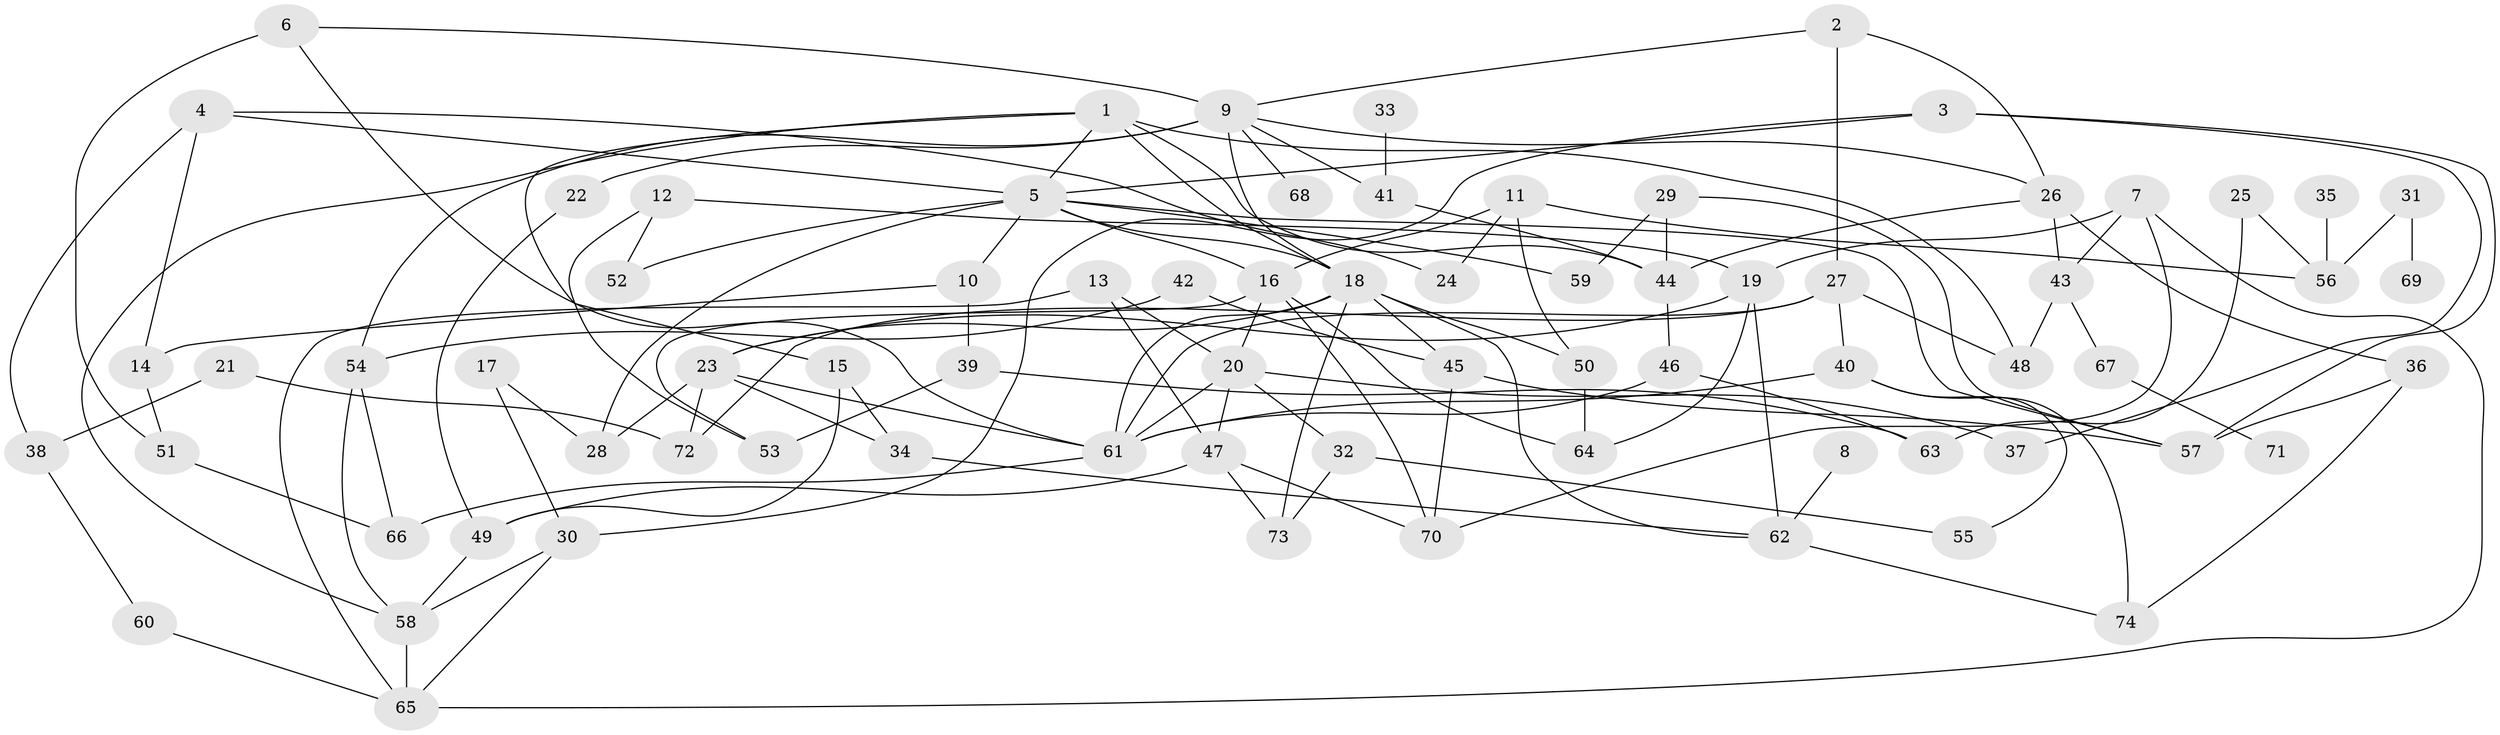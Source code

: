 // original degree distribution, {7: 0.02702702702702703, 10: 0.006756756756756757, 4: 0.12162162162162163, 6: 0.02027027027027027, 5: 0.06756756756756757, 9: 0.006756756756756757, 3: 0.2635135135135135, 2: 0.28378378378378377, 1: 0.20270270270270271}
// Generated by graph-tools (version 1.1) at 2025/01/03/09/25 03:01:09]
// undirected, 74 vertices, 131 edges
graph export_dot {
graph [start="1"]
  node [color=gray90,style=filled];
  1;
  2;
  3;
  4;
  5;
  6;
  7;
  8;
  9;
  10;
  11;
  12;
  13;
  14;
  15;
  16;
  17;
  18;
  19;
  20;
  21;
  22;
  23;
  24;
  25;
  26;
  27;
  28;
  29;
  30;
  31;
  32;
  33;
  34;
  35;
  36;
  37;
  38;
  39;
  40;
  41;
  42;
  43;
  44;
  45;
  46;
  47;
  48;
  49;
  50;
  51;
  52;
  53;
  54;
  55;
  56;
  57;
  58;
  59;
  60;
  61;
  62;
  63;
  64;
  65;
  66;
  67;
  68;
  69;
  70;
  71;
  72;
  73;
  74;
  1 -- 5 [weight=1.0];
  1 -- 15 [weight=1.0];
  1 -- 18 [weight=1.0];
  1 -- 44 [weight=1.0];
  1 -- 48 [weight=1.0];
  1 -- 58 [weight=1.0];
  2 -- 9 [weight=1.0];
  2 -- 26 [weight=1.0];
  2 -- 27 [weight=1.0];
  3 -- 5 [weight=1.0];
  3 -- 30 [weight=1.0];
  3 -- 37 [weight=1.0];
  3 -- 57 [weight=1.0];
  4 -- 5 [weight=1.0];
  4 -- 14 [weight=1.0];
  4 -- 24 [weight=1.0];
  4 -- 38 [weight=1.0];
  5 -- 10 [weight=1.0];
  5 -- 16 [weight=1.0];
  5 -- 18 [weight=1.0];
  5 -- 28 [weight=1.0];
  5 -- 52 [weight=1.0];
  5 -- 57 [weight=2.0];
  5 -- 59 [weight=1.0];
  6 -- 9 [weight=1.0];
  6 -- 51 [weight=1.0];
  6 -- 61 [weight=1.0];
  7 -- 19 [weight=1.0];
  7 -- 43 [weight=1.0];
  7 -- 65 [weight=1.0];
  7 -- 70 [weight=1.0];
  8 -- 62 [weight=1.0];
  9 -- 18 [weight=1.0];
  9 -- 22 [weight=1.0];
  9 -- 26 [weight=1.0];
  9 -- 41 [weight=1.0];
  9 -- 54 [weight=1.0];
  9 -- 68 [weight=1.0];
  10 -- 14 [weight=1.0];
  10 -- 39 [weight=1.0];
  11 -- 16 [weight=1.0];
  11 -- 24 [weight=1.0];
  11 -- 50 [weight=1.0];
  11 -- 56 [weight=1.0];
  12 -- 19 [weight=1.0];
  12 -- 52 [weight=1.0];
  12 -- 53 [weight=1.0];
  13 -- 20 [weight=1.0];
  13 -- 47 [weight=1.0];
  13 -- 65 [weight=1.0];
  14 -- 51 [weight=1.0];
  15 -- 34 [weight=1.0];
  15 -- 49 [weight=1.0];
  16 -- 20 [weight=1.0];
  16 -- 53 [weight=1.0];
  16 -- 64 [weight=1.0];
  16 -- 70 [weight=1.0];
  17 -- 28 [weight=1.0];
  17 -- 30 [weight=1.0];
  18 -- 23 [weight=1.0];
  18 -- 45 [weight=1.0];
  18 -- 50 [weight=1.0];
  18 -- 61 [weight=1.0];
  18 -- 62 [weight=1.0];
  18 -- 73 [weight=1.0];
  19 -- 23 [weight=1.0];
  19 -- 62 [weight=2.0];
  19 -- 64 [weight=1.0];
  20 -- 32 [weight=1.0];
  20 -- 37 [weight=1.0];
  20 -- 47 [weight=1.0];
  20 -- 61 [weight=1.0];
  21 -- 38 [weight=1.0];
  21 -- 72 [weight=1.0];
  22 -- 49 [weight=1.0];
  23 -- 28 [weight=1.0];
  23 -- 34 [weight=1.0];
  23 -- 61 [weight=1.0];
  23 -- 72 [weight=1.0];
  25 -- 56 [weight=1.0];
  25 -- 63 [weight=1.0];
  26 -- 36 [weight=1.0];
  26 -- 43 [weight=1.0];
  26 -- 44 [weight=1.0];
  27 -- 40 [weight=1.0];
  27 -- 48 [weight=1.0];
  27 -- 61 [weight=1.0];
  27 -- 72 [weight=2.0];
  29 -- 44 [weight=1.0];
  29 -- 57 [weight=1.0];
  29 -- 59 [weight=1.0];
  30 -- 58 [weight=1.0];
  30 -- 65 [weight=1.0];
  31 -- 56 [weight=1.0];
  31 -- 69 [weight=1.0];
  32 -- 55 [weight=1.0];
  32 -- 73 [weight=1.0];
  33 -- 41 [weight=1.0];
  34 -- 62 [weight=1.0];
  35 -- 56 [weight=1.0];
  36 -- 57 [weight=1.0];
  36 -- 74 [weight=1.0];
  38 -- 60 [weight=1.0];
  39 -- 53 [weight=1.0];
  39 -- 63 [weight=1.0];
  40 -- 55 [weight=1.0];
  40 -- 61 [weight=1.0];
  40 -- 74 [weight=1.0];
  41 -- 44 [weight=1.0];
  42 -- 45 [weight=1.0];
  42 -- 54 [weight=1.0];
  43 -- 48 [weight=1.0];
  43 -- 67 [weight=1.0];
  44 -- 46 [weight=1.0];
  45 -- 57 [weight=1.0];
  45 -- 70 [weight=1.0];
  46 -- 61 [weight=1.0];
  46 -- 63 [weight=1.0];
  47 -- 49 [weight=1.0];
  47 -- 70 [weight=1.0];
  47 -- 73 [weight=1.0];
  49 -- 58 [weight=1.0];
  50 -- 64 [weight=1.0];
  51 -- 66 [weight=1.0];
  54 -- 58 [weight=1.0];
  54 -- 66 [weight=1.0];
  58 -- 65 [weight=1.0];
  60 -- 65 [weight=1.0];
  61 -- 66 [weight=1.0];
  62 -- 74 [weight=1.0];
  67 -- 71 [weight=1.0];
}
